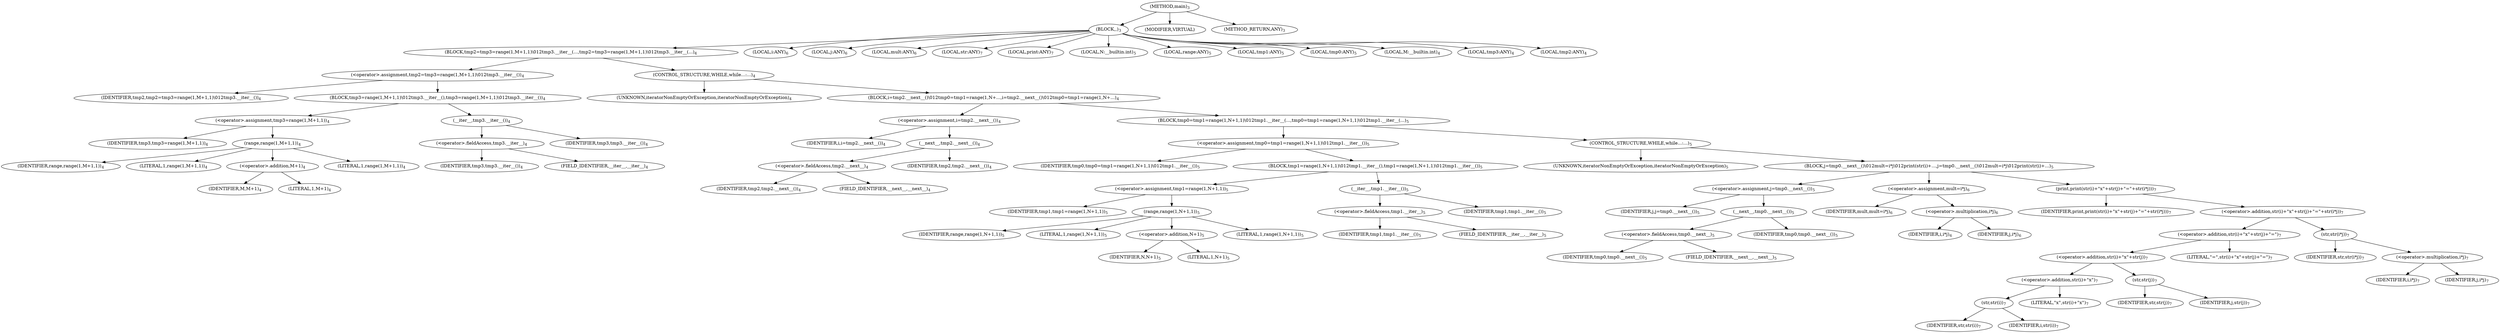 digraph"main"{
"31"[label=<(METHOD,main)<SUB>3</SUB>>]
"32"[label=<(BLOCK,,)<SUB>3</SUB>>]
"114"[label=<(BLOCK,tmp2=tmp3=range(1,M+1,1)\012tmp3.__iter__(...,tmp2=tmp3=range(1,M+1,1)\012tmp3.__iter__(...)<SUB>4</SUB>>]
"103"[label=<(&lt;operator&gt;.assignment,tmp2=tmp3=range(1,M+1,1)\012tmp3.__iter__())<SUB>4</SUB>>]
"102"[label=<(IDENTIFIER,tmp2,tmp2=tmp3=range(1,M+1,1)\012tmp3.__iter__())<SUB>4</SUB>>]
"101"[label=<(BLOCK,tmp3=range(1,M+1,1)\012tmp3.__iter__(),tmp3=range(1,M+1,1)\012tmp3.__iter__())<SUB>4</SUB>>]
"95"[label=<(&lt;operator&gt;.assignment,tmp3=range(1,M+1,1))<SUB>4</SUB>>]
"94"[label=<(IDENTIFIER,tmp3,tmp3=range(1,M+1,1))<SUB>4</SUB>>]
"93"[label=<(range,range(1,M+1,1))<SUB>4</SUB>>]
"92"[label=<(IDENTIFIER,range,range(1,M+1,1))<SUB>4</SUB>>]
"87"[label=<(LITERAL,1,range(1,M+1,1))<SUB>4</SUB>>]
"90"[label=<(&lt;operator&gt;.addition,M+1)<SUB>4</SUB>>]
"88"[label=<(IDENTIFIER,M,M+1)<SUB>4</SUB>>]
"89"[label=<(LITERAL,1,M+1)<SUB>4</SUB>>]
"91"[label=<(LITERAL,1,range(1,M+1,1))<SUB>4</SUB>>]
"100"[label=<(__iter__,tmp3.__iter__())<SUB>4</SUB>>]
"98"[label=<(&lt;operator&gt;.fieldAccess,tmp3.__iter__)<SUB>4</SUB>>]
"96"[label=<(IDENTIFIER,tmp3,tmp3.__iter__())<SUB>4</SUB>>]
"97"[label=<(FIELD_IDENTIFIER,__iter__,__iter__)<SUB>4</SUB>>]
"99"[label=<(IDENTIFIER,tmp3,tmp3.__iter__())<SUB>4</SUB>>]
"105"[label=<(CONTROL_STRUCTURE,WHILE,while...:...)<SUB>4</SUB>>]
"104"[label=<(UNKNOWN,iteratorNonEmptyOrException,iteratorNonEmptyOrException)<SUB>4</SUB>>]
"113"[label=<(BLOCK,i=tmp2.__next__()\012tmp0=tmp1=range(1,N+...,i=tmp2.__next__()\012tmp0=tmp1=range(1,N+...)<SUB>4</SUB>>]
"112"[label=<(&lt;operator&gt;.assignment,i=tmp2.__next__())<SUB>4</SUB>>]
"111"[label=<(IDENTIFIER,i,i=tmp2.__next__())<SUB>4</SUB>>]
"110"[label=<(__next__,tmp2.__next__())<SUB>4</SUB>>]
"108"[label=<(&lt;operator&gt;.fieldAccess,tmp2.__next__)<SUB>4</SUB>>]
"106"[label=<(IDENTIFIER,tmp2,tmp2.__next__())<SUB>4</SUB>>]
"107"[label=<(FIELD_IDENTIFIER,__next__,__next__)<SUB>4</SUB>>]
"109"[label=<(IDENTIFIER,tmp2,tmp2.__next__())<SUB>4</SUB>>]
"86"[label=<(BLOCK,tmp0=tmp1=range(1,N+1,1)\012tmp1.__iter__(...,tmp0=tmp1=range(1,N+1,1)\012tmp1.__iter__(...)<SUB>5</SUB>>]
"75"[label=<(&lt;operator&gt;.assignment,tmp0=tmp1=range(1,N+1,1)\012tmp1.__iter__())<SUB>5</SUB>>]
"74"[label=<(IDENTIFIER,tmp0,tmp0=tmp1=range(1,N+1,1)\012tmp1.__iter__())<SUB>5</SUB>>]
"73"[label=<(BLOCK,tmp1=range(1,N+1,1)\012tmp1.__iter__(),tmp1=range(1,N+1,1)\012tmp1.__iter__())<SUB>5</SUB>>]
"67"[label=<(&lt;operator&gt;.assignment,tmp1=range(1,N+1,1))<SUB>5</SUB>>]
"66"[label=<(IDENTIFIER,tmp1,tmp1=range(1,N+1,1))<SUB>5</SUB>>]
"65"[label=<(range,range(1,N+1,1))<SUB>5</SUB>>]
"64"[label=<(IDENTIFIER,range,range(1,N+1,1))<SUB>5</SUB>>]
"59"[label=<(LITERAL,1,range(1,N+1,1))<SUB>5</SUB>>]
"62"[label=<(&lt;operator&gt;.addition,N+1)<SUB>5</SUB>>]
"60"[label=<(IDENTIFIER,N,N+1)<SUB>5</SUB>>]
"61"[label=<(LITERAL,1,N+1)<SUB>5</SUB>>]
"63"[label=<(LITERAL,1,range(1,N+1,1))<SUB>5</SUB>>]
"72"[label=<(__iter__,tmp1.__iter__())<SUB>5</SUB>>]
"70"[label=<(&lt;operator&gt;.fieldAccess,tmp1.__iter__)<SUB>5</SUB>>]
"68"[label=<(IDENTIFIER,tmp1,tmp1.__iter__())<SUB>5</SUB>>]
"69"[label=<(FIELD_IDENTIFIER,__iter__,__iter__)<SUB>5</SUB>>]
"71"[label=<(IDENTIFIER,tmp1,tmp1.__iter__())<SUB>5</SUB>>]
"77"[label=<(CONTROL_STRUCTURE,WHILE,while...:...)<SUB>5</SUB>>]
"76"[label=<(UNKNOWN,iteratorNonEmptyOrException,iteratorNonEmptyOrException)<SUB>5</SUB>>]
"85"[label=<(BLOCK,j=tmp0.__next__()\012mult=i*j\012print(str(i)+...,j=tmp0.__next__()\012mult=i*j\012print(str(i)+...)<SUB>5</SUB>>]
"84"[label=<(&lt;operator&gt;.assignment,j=tmp0.__next__())<SUB>5</SUB>>]
"83"[label=<(IDENTIFIER,j,j=tmp0.__next__())<SUB>5</SUB>>]
"82"[label=<(__next__,tmp0.__next__())<SUB>5</SUB>>]
"80"[label=<(&lt;operator&gt;.fieldAccess,tmp0.__next__)<SUB>5</SUB>>]
"78"[label=<(IDENTIFIER,tmp0,tmp0.__next__())<SUB>5</SUB>>]
"79"[label=<(FIELD_IDENTIFIER,__next__,__next__)<SUB>5</SUB>>]
"81"[label=<(IDENTIFIER,tmp0,tmp0.__next__())<SUB>5</SUB>>]
"39"[label=<(&lt;operator&gt;.assignment,mult=i*j)<SUB>6</SUB>>]
"38"[label=<(IDENTIFIER,mult,mult=i*j)<SUB>6</SUB>>]
"37"[label=<(&lt;operator&gt;.multiplication,i*j)<SUB>6</SUB>>]
"35"[label=<(IDENTIFIER,i,i*j)<SUB>6</SUB>>]
"36"[label=<(IDENTIFIER,j,i*j)<SUB>6</SUB>>]
"58"[label=<(print,print(str(i)+&quot;x&quot;+str(j)+&quot;=&quot;+str(i*j)))<SUB>7</SUB>>]
"57"[label=<(IDENTIFIER,print,print(str(i)+&quot;x&quot;+str(j)+&quot;=&quot;+str(i*j)))<SUB>7</SUB>>]
"56"[label=<(&lt;operator&gt;.addition,str(i)+&quot;x&quot;+str(j)+&quot;=&quot;+str(i*j))<SUB>7</SUB>>]
"50"[label=<(&lt;operator&gt;.addition,str(i)+&quot;x&quot;+str(j)+&quot;=&quot;)<SUB>7</SUB>>]
"48"[label=<(&lt;operator&gt;.addition,str(i)+&quot;x&quot;+str(j))<SUB>7</SUB>>]
"44"[label=<(&lt;operator&gt;.addition,str(i)+&quot;x&quot;)<SUB>7</SUB>>]
"42"[label=<(str,str(i))<SUB>7</SUB>>]
"41"[label=<(IDENTIFIER,str,str(i))<SUB>7</SUB>>]
"40"[label=<(IDENTIFIER,i,str(i))<SUB>7</SUB>>]
"43"[label=<(LITERAL,&quot;x&quot;,str(i)+&quot;x&quot;)<SUB>7</SUB>>]
"47"[label=<(str,str(j))<SUB>7</SUB>>]
"46"[label=<(IDENTIFIER,str,str(j))<SUB>7</SUB>>]
"45"[label=<(IDENTIFIER,j,str(j))<SUB>7</SUB>>]
"49"[label=<(LITERAL,&quot;=&quot;,str(i)+&quot;x&quot;+str(j)+&quot;=&quot;)<SUB>7</SUB>>]
"55"[label=<(str,str(i*j))<SUB>7</SUB>>]
"54"[label=<(IDENTIFIER,str,str(i*j))<SUB>7</SUB>>]
"53"[label=<(&lt;operator&gt;.multiplication,i*j)<SUB>7</SUB>>]
"51"[label=<(IDENTIFIER,i,i*j)<SUB>7</SUB>>]
"52"[label=<(IDENTIFIER,j,i*j)<SUB>7</SUB>>]
"133"[label=<(LOCAL,i:ANY)<SUB>6</SUB>>]
"136"[label=<(LOCAL,j:ANY)<SUB>6</SUB>>]
"139"[label=<(LOCAL,mult:ANY)<SUB>6</SUB>>]
"140"[label=<(LOCAL,str:ANY)<SUB>7</SUB>>]
"142"[label=<(LOCAL,print:ANY)<SUB>7</SUB>>]
"144"[label=<(LOCAL,N:__builtin.int)<SUB>5</SUB>>]
"146"[label=<(LOCAL,range:ANY)<SUB>5</SUB>>]
"148"[label=<(LOCAL,tmp1:ANY)<SUB>5</SUB>>]
"149"[label=<(LOCAL,tmp0:ANY)<SUB>5</SUB>>]
"150"[label=<(LOCAL,M:__builtin.int)<SUB>4</SUB>>]
"152"[label=<(LOCAL,tmp3:ANY)<SUB>4</SUB>>]
"153"[label=<(LOCAL,tmp2:ANY)<SUB>4</SUB>>]
"33"[label=<(MODIFIER,VIRTUAL)>]
"34"[label=<(METHOD_RETURN,ANY)<SUB>3</SUB>>]
"31"->"33"
"31"->"32"
"31"->"34"
"32"->"114"
"32"->"133"
"32"->"136"
"32"->"139"
"32"->"140"
"32"->"142"
"32"->"144"
"32"->"146"
"32"->"148"
"32"->"149"
"32"->"150"
"32"->"152"
"32"->"153"
"114"->"103"
"114"->"105"
"103"->"102"
"103"->"101"
"101"->"95"
"101"->"100"
"95"->"94"
"95"->"93"
"93"->"92"
"93"->"87"
"93"->"90"
"93"->"91"
"90"->"88"
"90"->"89"
"100"->"98"
"100"->"99"
"98"->"96"
"98"->"97"
"105"->"104"
"105"->"113"
"113"->"112"
"113"->"86"
"112"->"111"
"112"->"110"
"110"->"108"
"110"->"109"
"108"->"106"
"108"->"107"
"86"->"75"
"86"->"77"
"75"->"74"
"75"->"73"
"73"->"67"
"73"->"72"
"67"->"66"
"67"->"65"
"65"->"64"
"65"->"59"
"65"->"62"
"65"->"63"
"62"->"60"
"62"->"61"
"72"->"70"
"72"->"71"
"70"->"68"
"70"->"69"
"77"->"76"
"77"->"85"
"85"->"84"
"85"->"39"
"85"->"58"
"84"->"83"
"84"->"82"
"82"->"80"
"82"->"81"
"80"->"78"
"80"->"79"
"39"->"38"
"39"->"37"
"37"->"35"
"37"->"36"
"58"->"57"
"58"->"56"
"56"->"50"
"56"->"55"
"50"->"48"
"50"->"49"
"48"->"44"
"48"->"47"
"44"->"42"
"44"->"43"
"42"->"41"
"42"->"40"
"47"->"46"
"47"->"45"
"55"->"54"
"55"->"53"
"53"->"51"
"53"->"52"
}

